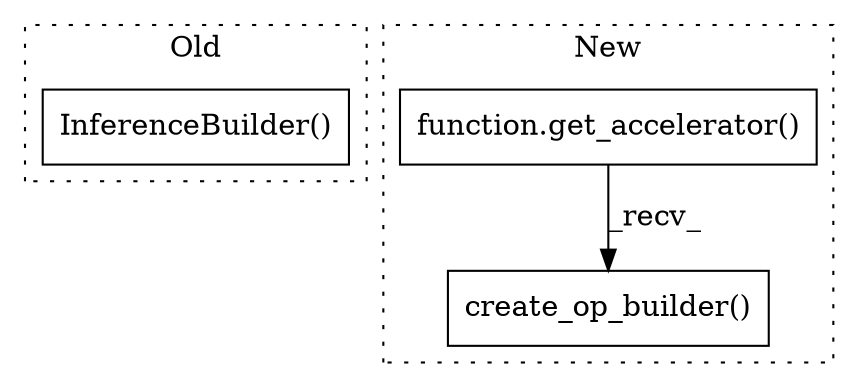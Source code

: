 digraph G {
subgraph cluster0 {
1 [label="InferenceBuilder()" a="75" s="548" l="29" shape="box"];
label = "Old";
style="dotted";
}
subgraph cluster1 {
2 [label="function.get_accelerator()" a="75" s="664" l="17" shape="box"];
3 [label="create_op_builder()" a="75" s="664,729" l="49,1" shape="box"];
label = "New";
style="dotted";
}
2 -> 3 [label="_recv_"];
}